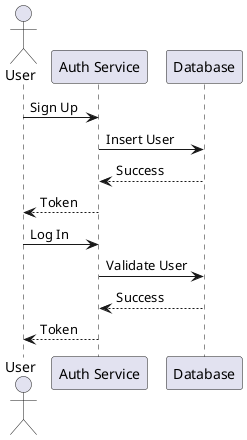 @startuml
actor User
participant "Auth Service" as Auth
participant "Database" as DB

User -> Auth: Sign Up
Auth -> DB: Insert User
DB --> Auth: Success
Auth --> User: Token

User -> Auth: Log In
Auth -> DB: Validate User
DB --> Auth: Success
Auth --> User: Token
@enduml
